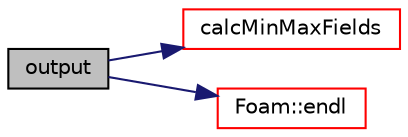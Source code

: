 digraph "output"
{
  bgcolor="transparent";
  edge [fontname="Helvetica",fontsize="10",labelfontname="Helvetica",labelfontsize="10"];
  node [fontname="Helvetica",fontsize="10",shape=record];
  rankdir="LR";
  Node8 [label="output",height=0.2,width=0.4,color="black", fillcolor="grey75", style="filled", fontcolor="black"];
  Node8 -> Node9 [color="midnightblue",fontsize="10",style="solid",fontname="Helvetica"];
  Node9 [label="calcMinMaxFields",height=0.2,width=0.4,color="red",URL="$a24173.html#a6126365ecd734d34bcb4c240e4ce8039",tooltip="Calculate the field min/max. "];
  Node8 -> Node23 [color="midnightblue",fontsize="10",style="solid",fontname="Helvetica"];
  Node23 [label="Foam::endl",height=0.2,width=0.4,color="red",URL="$a21851.html#a2db8fe02a0d3909e9351bb4275b23ce4",tooltip="Add newline and flush stream. "];
}
